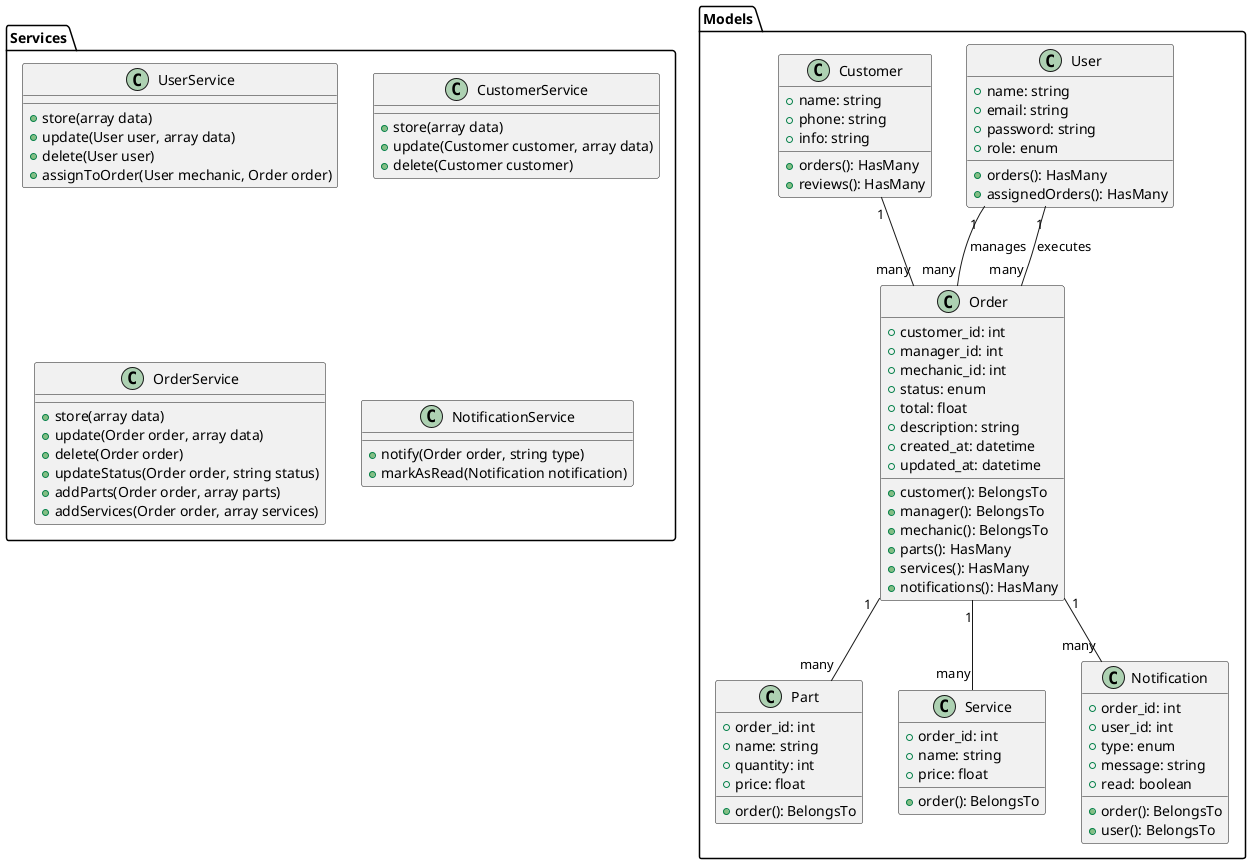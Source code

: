 @startuml Class_HandyFix
package "Models" {
	class User {
		+name: string
		+email: string
		+password: string
		+role: enum
		+orders(): HasMany
		+assignedOrders(): HasMany
	}

	class Customer {
		+name: string
		+phone: string
		+info: string
		+orders(): HasMany
		+reviews(): HasMany
	}

	class Order {
		+customer_id: int
		+manager_id: int
		+mechanic_id: int
		+status: enum
		+total: float
		+description: string
		+created_at: datetime
		+updated_at: datetime
		+customer(): BelongsTo
		+manager(): BelongsTo
		+mechanic(): BelongsTo
		+parts(): HasMany
		+services(): HasMany
		+notifications(): HasMany
	}

	class Part {
		+order_id: int
		+name: string
		+quantity: int
		+price: float
		+order(): BelongsTo
	}

	class Service {
		+order_id: int
		+name: string
		+price: float
		+order(): BelongsTo
	}

	class Notification {
		+order_id: int
		+user_id: int
		+type: enum
		+message: string
		+read: boolean
		+order(): BelongsTo
		+user(): BelongsTo
	}
}

package "Services" {
	class UserService {
		+store(array data)
		+update(User user, array data)
		+delete(User user)
		+assignToOrder(User mechanic, Order order)
	}

	class CustomerService {
		+store(array data)
		+update(Customer customer, array data)
		+delete(Customer customer)
	}

	class OrderService {
		+store(array data)
		+update(Order order, array data)
		+delete(Order order)
		+updateStatus(Order order, string status)
		+addParts(Order order, array parts)
		+addServices(Order order, array services)
	}

	class NotificationService {
		+notify(Order order, string type)
		+markAsRead(Notification notification)
	}
}

Customer "1" -- "many" Order
User "1" -- "many" Order : manages
User "1" -- "many" Order : executes
Order "1" -- "many" Part
Order "1" -- "many" Service
Order "1" -- "many" Notification

@enduml
